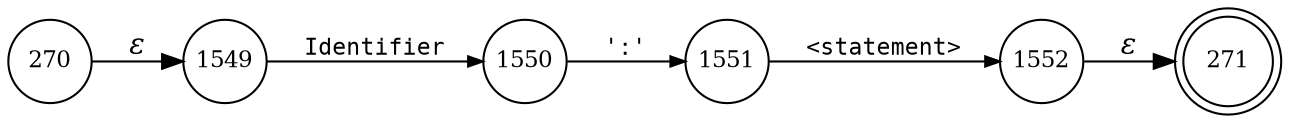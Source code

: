digraph ATN {
rankdir=LR;
s271[fontsize=11, label="271", shape=doublecircle, fixedsize=true, width=.6];
s1552[fontsize=11,label="1552", shape=circle, fixedsize=true, width=.55, peripheries=1];
s1549[fontsize=11,label="1549", shape=circle, fixedsize=true, width=.55, peripheries=1];
s270[fontsize=11,label="270", shape=circle, fixedsize=true, width=.55, peripheries=1];
s1550[fontsize=11,label="1550", shape=circle, fixedsize=true, width=.55, peripheries=1];
s1551[fontsize=11,label="1551", shape=circle, fixedsize=true, width=.55, peripheries=1];
s270 -> s1549 [fontname="Times-Italic", label="&epsilon;"];
s1549 -> s1550 [fontsize=11, fontname="Courier", arrowsize=.7, label = "Identifier", arrowhead = normal];
s1550 -> s1551 [fontsize=11, fontname="Courier", arrowsize=.7, label = "':'", arrowhead = normal];
s1551 -> s1552 [fontsize=11, fontname="Courier", arrowsize=.7, label = "<statement>", arrowhead = normal];
s1552 -> s271 [fontname="Times-Italic", label="&epsilon;"];
}